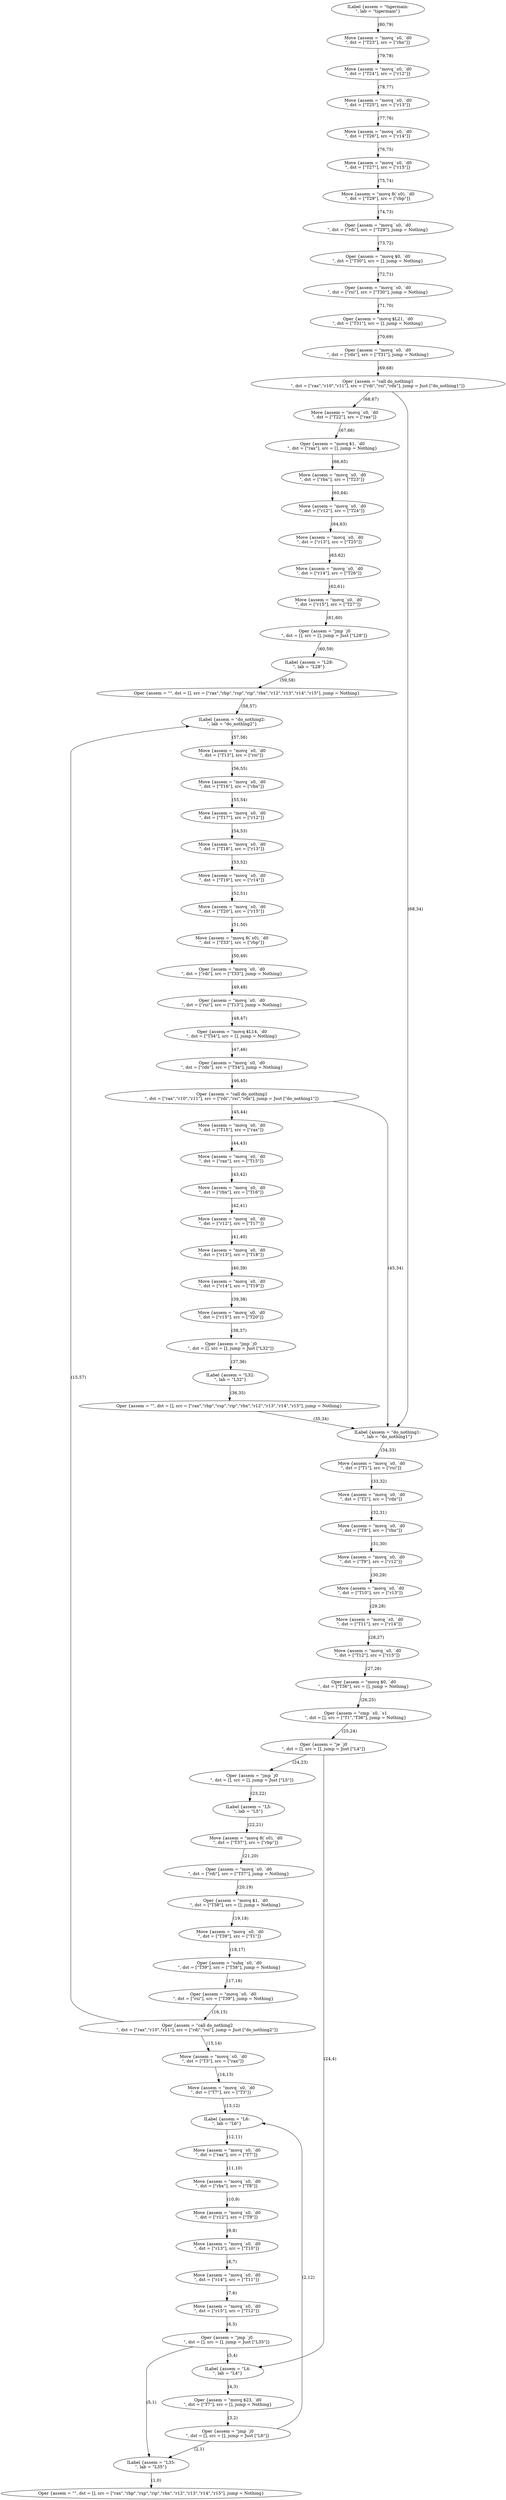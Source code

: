 strict digraph FlowGraph {
    80 [label="ILabel {assem = \"tigermain:\n\", lab = \"tigermain\"}"];
    79 [label="Move {assem = \"movq `s0, `d0\n\", dst = [\"T23\"], src = [\"rbx\"]}"];
    78 [label="Move {assem = \"movq `s0, `d0\n\", dst = [\"T24\"], src = [\"r12\"]}"];
    77 [label="Move {assem = \"movq `s0, `d0\n\", dst = [\"T25\"], src = [\"r13\"]}"];
    76 [label="Move {assem = \"movq `s0, `d0\n\", dst = [\"T26\"], src = [\"r14\"]}"];
    75 [label="Move {assem = \"movq `s0, `d0\n\", dst = [\"T27\"], src = [\"r15\"]}"];
    74 [label="Move {assem = \"movq 8(`s0), `d0\n\", dst = [\"T29\"], src = [\"rbp\"]}"];
    73 [label="Oper {assem = \"movq `s0, `d0\n\", dst = [\"rdi\"], src = [\"T29\"], jump = Nothing}"];
    72 [label="Oper {assem = \"movq $0, `d0\n\", dst = [\"T30\"], src = [], jump = Nothing}"];
    71 [label="Oper {assem = \"movq `s0, `d0\n\", dst = [\"rsi\"], src = [\"T30\"], jump = Nothing}"];
    70 [label="Oper {assem = \"movq $L21, `d0\n\", dst = [\"T31\"], src = [], jump = Nothing}"];
    69 [label="Oper {assem = \"movq `s0, `d0\n\", dst = [\"rdx\"], src = [\"T31\"], jump = Nothing}"];
    68 [label="Oper {assem = \"call do_nothing1\n\", dst = [\"rax\",\"r10\",\"r11\"], src = [\"rdi\",\"rsi\",\"rdx\"], jump = Just [\"do_nothing1\"]}"];
    67 [label="Move {assem = \"movq `s0, `d0\n\", dst = [\"T22\"], src = [\"rax\"]}"];
    66 [label="Oper {assem = \"movq $1, `d0\n\", dst = [\"rax\"], src = [], jump = Nothing}"];
    65 [label="Move {assem = \"movq `s0, `d0\n\", dst = [\"rbx\"], src = [\"T23\"]}"];
    64 [label="Move {assem = \"movq `s0, `d0\n\", dst = [\"r12\"], src = [\"T24\"]}"];
    63 [label="Move {assem = \"movq `s0, `d0\n\", dst = [\"r13\"], src = [\"T25\"]}"];
    62 [label="Move {assem = \"movq `s0, `d0\n\", dst = [\"r14\"], src = [\"T26\"]}"];
    61 [label="Move {assem = \"movq `s0, `d0\n\", dst = [\"r15\"], src = [\"T27\"]}"];
    60 [label="Oper {assem = \"jmp `j0\n\", dst = [], src = [], jump = Just [\"L28\"]}"];
    59 [label="ILabel {assem = \"L28:\n\", lab = \"L28\"}"];
    58 [label="Oper {assem = \"\", dst = [], src = [\"rax\",\"rbp\",\"rsp\",\"rip\",\"rbx\",\"r12\",\"r13\",\"r14\",\"r15\"], jump = Nothing}"];
    57 [label="ILabel {assem = \"do_nothing2:\n\", lab = \"do_nothing2\"}"];
    56 [label="Move {assem = \"movq `s0, `d0\n\", dst = [\"T13\"], src = [\"rsi\"]}"];
    55 [label="Move {assem = \"movq `s0, `d0\n\", dst = [\"T16\"], src = [\"rbx\"]}"];
    54 [label="Move {assem = \"movq `s0, `d0\n\", dst = [\"T17\"], src = [\"r12\"]}"];
    53 [label="Move {assem = \"movq `s0, `d0\n\", dst = [\"T18\"], src = [\"r13\"]}"];
    52 [label="Move {assem = \"movq `s0, `d0\n\", dst = [\"T19\"], src = [\"r14\"]}"];
    51 [label="Move {assem = \"movq `s0, `d0\n\", dst = [\"T20\"], src = [\"r15\"]}"];
    50 [label="Move {assem = \"movq 8(`s0), `d0\n\", dst = [\"T33\"], src = [\"rbp\"]}"];
    49 [label="Oper {assem = \"movq `s0, `d0\n\", dst = [\"rdi\"], src = [\"T33\"], jump = Nothing}"];
    48 [label="Oper {assem = \"movq `s0, `d0\n\", dst = [\"rsi\"], src = [\"T13\"], jump = Nothing}"];
    47 [label="Oper {assem = \"movq $L14, `d0\n\", dst = [\"T34\"], src = [], jump = Nothing}"];
    46 [label="Oper {assem = \"movq `s0, `d0\n\", dst = [\"rdx\"], src = [\"T34\"], jump = Nothing}"];
    45 [label="Oper {assem = \"call do_nothing1\n\", dst = [\"rax\",\"r10\",\"r11\"], src = [\"rdi\",\"rsi\",\"rdx\"], jump = Just [\"do_nothing1\"]}"];
    44 [label="Move {assem = \"movq `s0, `d0\n\", dst = [\"T15\"], src = [\"rax\"]}"];
    43 [label="Move {assem = \"movq `s0, `d0\n\", dst = [\"rax\"], src = [\"T15\"]}"];
    42 [label="Move {assem = \"movq `s0, `d0\n\", dst = [\"rbx\"], src = [\"T16\"]}"];
    41 [label="Move {assem = \"movq `s0, `d0\n\", dst = [\"r12\"], src = [\"T17\"]}"];
    40 [label="Move {assem = \"movq `s0, `d0\n\", dst = [\"r13\"], src = [\"T18\"]}"];
    39 [label="Move {assem = \"movq `s0, `d0\n\", dst = [\"r14\"], src = [\"T19\"]}"];
    38 [label="Move {assem = \"movq `s0, `d0\n\", dst = [\"r15\"], src = [\"T20\"]}"];
    37 [label="Oper {assem = \"jmp `j0\n\", dst = [], src = [], jump = Just [\"L32\"]}"];
    36 [label="ILabel {assem = \"L32:\n\", lab = \"L32\"}"];
    35 [label="Oper {assem = \"\", dst = [], src = [\"rax\",\"rbp\",\"rsp\",\"rip\",\"rbx\",\"r12\",\"r13\",\"r14\",\"r15\"], jump = Nothing}"];
    34 [label="ILabel {assem = \"do_nothing1:\n\", lab = \"do_nothing1\"}"];
    33 [label="Move {assem = \"movq `s0, `d0\n\", dst = [\"T1\"], src = [\"rsi\"]}"];
    32 [label="Move {assem = \"movq `s0, `d0\n\", dst = [\"T2\"], src = [\"rdx\"]}"];
    31 [label="Move {assem = \"movq `s0, `d0\n\", dst = [\"T8\"], src = [\"rbx\"]}"];
    30 [label="Move {assem = \"movq `s0, `d0\n\", dst = [\"T9\"], src = [\"r12\"]}"];
    29 [label="Move {assem = \"movq `s0, `d0\n\", dst = [\"T10\"], src = [\"r13\"]}"];
    28 [label="Move {assem = \"movq `s0, `d0\n\", dst = [\"T11\"], src = [\"r14\"]}"];
    27 [label="Move {assem = \"movq `s0, `d0\n\", dst = [\"T12\"], src = [\"r15\"]}"];
    26 [label="Oper {assem = \"movq $0, `d0\n\", dst = [\"T36\"], src = [], jump = Nothing}"];
    25 [label="Oper {assem = \"cmp `s0, `s1\n\", dst = [], src = [\"T1\",\"T36\"], jump = Nothing}"];
    24 [label="Oper {assem = \"je `j0\n\", dst = [], src = [], jump = Just [\"L4\"]}"];
    23 [label="Oper {assem = \"jmp `j0\n\", dst = [], src = [], jump = Just [\"L5\"]}"];
    22 [label="ILabel {assem = \"L5:\n\", lab = \"L5\"}"];
    21 [label="Move {assem = \"movq 8(`s0), `d0\n\", dst = [\"T37\"], src = [\"rbp\"]}"];
    20 [label="Oper {assem = \"movq `s0, `d0\n\", dst = [\"rdi\"], src = [\"T37\"], jump = Nothing}"];
    19 [label="Oper {assem = \"movq $1, `d0\n\", dst = [\"T38\"], src = [], jump = Nothing}"];
    18 [label="Move {assem = \"movq `s0, `d0\n\", dst = [\"T39\"], src = [\"T1\"]}"];
    17 [label="Oper {assem = \"subq `s0, `d0\n\", dst = [\"T39\"], src = [\"T38\"], jump = Nothing}"];
    16 [label="Oper {assem = \"movq `s0, `d0\n\", dst = [\"rsi\"], src = [\"T39\"], jump = Nothing}"];
    15 [label="Oper {assem = \"call do_nothing2\n\", dst = [\"rax\",\"r10\",\"r11\"], src = [\"rdi\",\"rsi\"], jump = Just [\"do_nothing2\"]}"];
    14 [label="Move {assem = \"movq `s0, `d0\n\", dst = [\"T3\"], src = [\"rax\"]}"];
    13 [label="Move {assem = \"movq `s0, `d0\n\", dst = [\"T7\"], src = [\"T3\"]}"];
    12 [label="ILabel {assem = \"L6:\n\", lab = \"L6\"}"];
    11 [label="Move {assem = \"movq `s0, `d0\n\", dst = [\"rax\"], src = [\"T7\"]}"];
    10 [label="Move {assem = \"movq `s0, `d0\n\", dst = [\"rbx\"], src = [\"T8\"]}"];
    9 [label="Move {assem = \"movq `s0, `d0\n\", dst = [\"r12\"], src = [\"T9\"]}"];
    8 [label="Move {assem = \"movq `s0, `d0\n\", dst = [\"r13\"], src = [\"T10\"]}"];
    7 [label="Move {assem = \"movq `s0, `d0\n\", dst = [\"r14\"], src = [\"T11\"]}"];
    6 [label="Move {assem = \"movq `s0, `d0\n\", dst = [\"r15\"], src = [\"T12\"]}"];
    5 [label="Oper {assem = \"jmp `j0\n\", dst = [], src = [], jump = Just [\"L35\"]}"];
    4 [label="ILabel {assem = \"L4:\n\", lab = \"L4\"}"];
    3 [label="Oper {assem = \"movq $23, `d0\n\", dst = [\"T7\"], src = [], jump = Nothing}"];
    2 [label="Oper {assem = \"jmp `j0\n\", dst = [], src = [], jump = Just [\"L6\"]}"];
    1 [label="ILabel {assem = \"L35:\n\", lab = \"L35\"}"];
    0 [label="Oper {assem = \"\", dst = [], src = [\"rax\",\"rbp\",\"rsp\",\"rip\",\"rbx\",\"r12\",\"r13\",\"r14\",\"r15\"], jump = Nothing}"];
    80 -> 79 [label="(80,79)"];
    79 -> 78 [label="(79,78)"];
    78 -> 77 [label="(78,77)"];
    77 -> 76 [label="(77,76)"];
    76 -> 75 [label="(76,75)"];
    75 -> 74 [label="(75,74)"];
    74 -> 73 [label="(74,73)"];
    73 -> 72 [label="(73,72)"];
    72 -> 71 [label="(72,71)"];
    71 -> 70 [label="(71,70)"];
    70 -> 69 [label="(70,69)"];
    69 -> 68 [label="(69,68)"];
    68 -> 67 [label="(68,67)"];
    68 -> 34 [label="(68,34)"];
    67 -> 66 [label="(67,66)"];
    66 -> 65 [label="(66,65)"];
    65 -> 64 [label="(65,64)"];
    64 -> 63 [label="(64,63)"];
    63 -> 62 [label="(63,62)"];
    62 -> 61 [label="(62,61)"];
    61 -> 60 [label="(61,60)"];
    60 -> 59 [label="(60,59)"];
    59 -> 58 [label="(59,58)"];
    58 -> 57 [label="(58,57)"];
    57 -> 56 [label="(57,56)"];
    56 -> 55 [label="(56,55)"];
    55 -> 54 [label="(55,54)"];
    54 -> 53 [label="(54,53)"];
    53 -> 52 [label="(53,52)"];
    52 -> 51 [label="(52,51)"];
    51 -> 50 [label="(51,50)"];
    50 -> 49 [label="(50,49)"];
    49 -> 48 [label="(49,48)"];
    48 -> 47 [label="(48,47)"];
    47 -> 46 [label="(47,46)"];
    46 -> 45 [label="(46,45)"];
    45 -> 34 [label="(45,34)"];
    45 -> 44 [label="(45,44)"];
    44 -> 43 [label="(44,43)"];
    43 -> 42 [label="(43,42)"];
    42 -> 41 [label="(42,41)"];
    41 -> 40 [label="(41,40)"];
    40 -> 39 [label="(40,39)"];
    39 -> 38 [label="(39,38)"];
    38 -> 37 [label="(38,37)"];
    37 -> 36 [label="(37,36)"];
    36 -> 35 [label="(36,35)"];
    35 -> 34 [label="(35,34)"];
    34 -> 33 [label="(34,33)"];
    33 -> 32 [label="(33,32)"];
    32 -> 31 [label="(32,31)"];
    31 -> 30 [label="(31,30)"];
    30 -> 29 [label="(30,29)"];
    29 -> 28 [label="(29,28)"];
    28 -> 27 [label="(28,27)"];
    27 -> 26 [label="(27,26)"];
    26 -> 25 [label="(26,25)"];
    25 -> 24 [label="(25,24)"];
    24 -> 23 [label="(24,23)"];
    24 -> 4 [label="(24,4)"];
    23 -> 22 [label="(23,22)"];
    22 -> 21 [label="(22,21)"];
    21 -> 20 [label="(21,20)"];
    20 -> 19 [label="(20,19)"];
    19 -> 18 [label="(19,18)"];
    18 -> 17 [label="(18,17)"];
    17 -> 16 [label="(17,16)"];
    16 -> 15 [label="(16,15)"];
    15 -> 57 [label="(15,57)"];
    15 -> 14 [label="(15,14)"];
    14 -> 13 [label="(14,13)"];
    13 -> 12 [label="(13,12)"];
    12 -> 11 [label="(12,11)"];
    11 -> 10 [label="(11,10)"];
    10 -> 9 [label="(10,9)"];
    9 -> 8 [label="(9,8)"];
    8 -> 7 [label="(8,7)"];
    7 -> 6 [label="(7,6)"];
    6 -> 5 [label="(6,5)"];
    5 -> 4 [label="(5,4)"];
    5 -> 1 [label="(5,1)"];
    4 -> 3 [label="(4,3)"];
    3 -> 2 [label="(3,2)"];
    2 -> 12 [label="(2,12)"];
    2 -> 1 [label="(2,1)"];
    1 -> 0 [label="(1,0)"];
}
